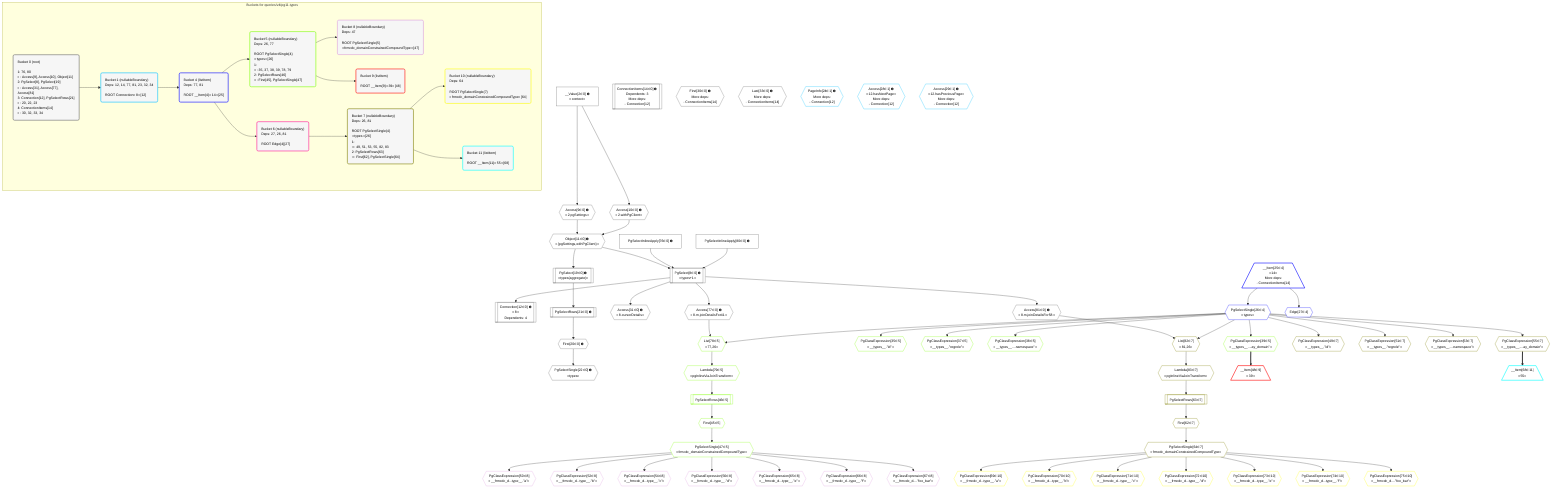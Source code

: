 %%{init: {'themeVariables': { 'fontSize': '12px'}}}%%
graph TD
    classDef path fill:#eee,stroke:#000,color:#000
    classDef plan fill:#fff,stroke-width:1px,color:#000
    classDef itemplan fill:#fff,stroke-width:2px,color:#000
    classDef unbatchedplan fill:#dff,stroke-width:1px,color:#000
    classDef sideeffectplan fill:#fcc,stroke-width:2px,color:#000
    classDef bucket fill:#f6f6f6,color:#000,stroke-width:2px,text-align:left

    subgraph "Buckets for queries/v4/pg11.types"
    Bucket0("Bucket 0 (root)<br /><br />1: 76, 80<br />ᐳ: Access[9], Access[10], Object[11]<br />2: PgSelect[8], PgSelect[19]<br />ᐳ: Access[31], Access[77], Access[81]<br />3: Connection[12], PgSelectRows[21]<br />ᐳ: 20, 22, 23<br />4: ConnectionItems[14]<br />ᐳ: 30, 32, 33, 34"):::bucket
    Bucket1("Bucket 1 (nullableBoundary)<br />Deps: 12, 14, 77, 81, 23, 32, 34<br /><br />ROOT Connectionᐸ8ᐳ[12]"):::bucket
    Bucket4("Bucket 4 (listItem)<br />Deps: 77, 81<br /><br />ROOT __Item{4}ᐸ14ᐳ[25]"):::bucket
    Bucket5("Bucket 5 (nullableBoundary)<br />Deps: 26, 77<br /><br />ROOT PgSelectSingle{4}ᐸtypesᐳ[26]<br />1: <br />ᐳ: 35, 37, 38, 39, 78, 79<br />2: PgSelectRows[46]<br />ᐳ: First[45], PgSelectSingle[47]"):::bucket
    Bucket6("Bucket 6 (nullableBoundary)<br />Deps: 27, 26, 81<br /><br />ROOT Edge{4}[27]"):::bucket
    Bucket7("Bucket 7 (nullableBoundary)<br />Deps: 26, 81<br /><br />ROOT PgSelectSingle{4}ᐸtypesᐳ[26]<br />1: <br />ᐳ: 49, 51, 53, 55, 82, 83<br />2: PgSelectRows[63]<br />ᐳ: First[62], PgSelectSingle[64]"):::bucket
    Bucket8("Bucket 8 (nullableBoundary)<br />Deps: 47<br /><br />ROOT PgSelectSingle{5}ᐸfrmcdc_domainConstrainedCompoundTypeᐳ[47]"):::bucket
    Bucket9("Bucket 9 (listItem)<br /><br />ROOT __Item{9}ᐸ39ᐳ[48]"):::bucket
    Bucket10("Bucket 10 (nullableBoundary)<br />Deps: 64<br /><br />ROOT PgSelectSingle{7}ᐸfrmcdc_domainConstrainedCompoundTypeᐳ[64]"):::bucket
    Bucket11("Bucket 11 (listItem)<br /><br />ROOT __Item{11}ᐸ55ᐳ[68]"):::bucket
    end
    Bucket0 --> Bucket1
    Bucket1 --> Bucket4
    Bucket4 --> Bucket5 & Bucket6
    Bucket5 --> Bucket8 & Bucket9
    Bucket6 --> Bucket7
    Bucket7 --> Bucket10 & Bucket11

    %% plan dependencies
    PgSelect8[["PgSelect[8∈0] ➊<br />ᐸtypes+1ᐳ"]]:::plan
    Object11{{"Object[11∈0] ➊<br />ᐸ{pgSettings,withPgClient}ᐳ"}}:::plan
    PgSelectInlineApply76["PgSelectInlineApply[76∈0] ➊"]:::plan
    PgSelectInlineApply80["PgSelectInlineApply[80∈0] ➊"]:::plan
    Object11 & PgSelectInlineApply76 & PgSelectInlineApply80 --> PgSelect8
    Access9{{"Access[9∈0] ➊<br />ᐸ2.pgSettingsᐳ"}}:::plan
    Access10{{"Access[10∈0] ➊<br />ᐸ2.withPgClientᐳ"}}:::plan
    Access9 & Access10 --> Object11
    __Value2["__Value[2∈0] ➊<br />ᐸcontextᐳ"]:::plan
    __Value2 --> Access9
    __Value2 --> Access10
    Connection12[["Connection[12∈0] ➊<br />ᐸ8ᐳ<br />Dependents: 4"]]:::plan
    PgSelect8 --> Connection12
    ConnectionItems14[["ConnectionItems[14∈0] ➊<br />Dependents: 3<br />More deps:<br />- Connection[12]"]]:::plan
    PgSelect19[["PgSelect[19∈0] ➊<br />ᐸtypes(aggregate)ᐳ"]]:::plan
    Object11 --> PgSelect19
    First20{{"First[20∈0] ➊"}}:::plan
    PgSelectRows21[["PgSelectRows[21∈0] ➊"]]:::plan
    PgSelectRows21 --> First20
    PgSelect19 --> PgSelectRows21
    PgSelectSingle22{{"PgSelectSingle[22∈0] ➊<br />ᐸtypesᐳ"}}:::plan
    First20 --> PgSelectSingle22
    First30{{"First[30∈0] ➊<br />More deps:<br />- ConnectionItems[14]"}}:::plan
    Access31{{"Access[31∈0] ➊<br />ᐸ8.cursorDetailsᐳ"}}:::plan
    PgSelect8 --> Access31
    Last33{{"Last[33∈0] ➊<br />More deps:<br />- ConnectionItems[14]"}}:::plan
    Access77{{"Access[77∈0] ➊<br />ᐸ8.m.joinDetailsFor41ᐳ"}}:::plan
    PgSelect8 --> Access77
    Access81{{"Access[81∈0] ➊<br />ᐸ8.m.joinDetailsFor58ᐳ"}}:::plan
    PgSelect8 --> Access81
    PageInfo24{{"PageInfo[24∈1] ➊<br />More deps:<br />- Connection[12]"}}:::plan
    Access28{{"Access[28∈1] ➊<br />ᐸ12.hasNextPageᐳ<br />More deps:<br />- Connection[12]"}}:::plan
    Access29{{"Access[29∈1] ➊<br />ᐸ12.hasPreviousPageᐳ<br />More deps:<br />- Connection[12]"}}:::plan
    __Item25[/"__Item[25∈4]<br />ᐸ14ᐳ<br />More deps:<br />- ConnectionItems[14]"\]:::itemplan
    PgSelectSingle26{{"PgSelectSingle[26∈4]<br />ᐸtypesᐳ"}}:::plan
    __Item25 --> PgSelectSingle26
    Edge27{{"Edge[27∈4]"}}:::plan
    __Item25 --> Edge27
    List78{{"List[78∈5]<br />ᐸ77,26ᐳ"}}:::plan
    Access77 & PgSelectSingle26 --> List78
    PgClassExpression35{{"PgClassExpression[35∈5]<br />ᐸ__types__.”id”ᐳ"}}:::plan
    PgSelectSingle26 --> PgClassExpression35
    PgClassExpression37{{"PgClassExpression[37∈5]<br />ᐸ__types__.”regrole”ᐳ"}}:::plan
    PgSelectSingle26 --> PgClassExpression37
    PgClassExpression38{{"PgClassExpression[38∈5]<br />ᐸ__types__....namespace”ᐳ"}}:::plan
    PgSelectSingle26 --> PgClassExpression38
    PgClassExpression39{{"PgClassExpression[39∈5]<br />ᐸ__types__....ay_domain”ᐳ"}}:::plan
    PgSelectSingle26 --> PgClassExpression39
    First45{{"First[45∈5]"}}:::plan
    PgSelectRows46[["PgSelectRows[46∈5]"]]:::plan
    PgSelectRows46 --> First45
    Lambda79{{"Lambda[79∈5]<br />ᐸpgInlineViaJoinTransformᐳ"}}:::plan
    Lambda79 --> PgSelectRows46
    PgSelectSingle47{{"PgSelectSingle[47∈5]<br />ᐸfrmcdc_domainConstrainedCompoundTypeᐳ"}}:::plan
    First45 --> PgSelectSingle47
    List78 --> Lambda79
    List82{{"List[82∈7]<br />ᐸ81,26ᐳ"}}:::plan
    Access81 & PgSelectSingle26 --> List82
    PgClassExpression49{{"PgClassExpression[49∈7]<br />ᐸ__types__.”id”ᐳ"}}:::plan
    PgSelectSingle26 --> PgClassExpression49
    PgClassExpression51{{"PgClassExpression[51∈7]<br />ᐸ__types__.”regrole”ᐳ"}}:::plan
    PgSelectSingle26 --> PgClassExpression51
    PgClassExpression53{{"PgClassExpression[53∈7]<br />ᐸ__types__....namespace”ᐳ"}}:::plan
    PgSelectSingle26 --> PgClassExpression53
    PgClassExpression55{{"PgClassExpression[55∈7]<br />ᐸ__types__....ay_domain”ᐳ"}}:::plan
    PgSelectSingle26 --> PgClassExpression55
    First62{{"First[62∈7]"}}:::plan
    PgSelectRows63[["PgSelectRows[63∈7]"]]:::plan
    PgSelectRows63 --> First62
    Lambda83{{"Lambda[83∈7]<br />ᐸpgInlineViaJoinTransformᐳ"}}:::plan
    Lambda83 --> PgSelectRows63
    PgSelectSingle64{{"PgSelectSingle[64∈7]<br />ᐸfrmcdc_domainConstrainedCompoundTypeᐳ"}}:::plan
    First62 --> PgSelectSingle64
    List82 --> Lambda83
    PgClassExpression50{{"PgClassExpression[50∈8]<br />ᐸ__frmcdc_d...type__.”a”ᐳ"}}:::plan
    PgSelectSingle47 --> PgClassExpression50
    PgClassExpression52{{"PgClassExpression[52∈8]<br />ᐸ__frmcdc_d...type__.”b”ᐳ"}}:::plan
    PgSelectSingle47 --> PgClassExpression52
    PgClassExpression54{{"PgClassExpression[54∈8]<br />ᐸ__frmcdc_d...type__.”c”ᐳ"}}:::plan
    PgSelectSingle47 --> PgClassExpression54
    PgClassExpression56{{"PgClassExpression[56∈8]<br />ᐸ__frmcdc_d...type__.”d”ᐳ"}}:::plan
    PgSelectSingle47 --> PgClassExpression56
    PgClassExpression65{{"PgClassExpression[65∈8]<br />ᐸ__frmcdc_d...type__.”e”ᐳ"}}:::plan
    PgSelectSingle47 --> PgClassExpression65
    PgClassExpression66{{"PgClassExpression[66∈8]<br />ᐸ__frmcdc_d...type__.”f”ᐳ"}}:::plan
    PgSelectSingle47 --> PgClassExpression66
    PgClassExpression67{{"PgClassExpression[67∈8]<br />ᐸ__frmcdc_d....”foo_bar”ᐳ"}}:::plan
    PgSelectSingle47 --> PgClassExpression67
    __Item48[/"__Item[48∈9]<br />ᐸ39ᐳ"\]:::itemplan
    PgClassExpression39 ==> __Item48
    PgClassExpression69{{"PgClassExpression[69∈10]<br />ᐸ__frmcdc_d...type__.”a”ᐳ"}}:::plan
    PgSelectSingle64 --> PgClassExpression69
    PgClassExpression70{{"PgClassExpression[70∈10]<br />ᐸ__frmcdc_d...type__.”b”ᐳ"}}:::plan
    PgSelectSingle64 --> PgClassExpression70
    PgClassExpression71{{"PgClassExpression[71∈10]<br />ᐸ__frmcdc_d...type__.”c”ᐳ"}}:::plan
    PgSelectSingle64 --> PgClassExpression71
    PgClassExpression72{{"PgClassExpression[72∈10]<br />ᐸ__frmcdc_d...type__.”d”ᐳ"}}:::plan
    PgSelectSingle64 --> PgClassExpression72
    PgClassExpression73{{"PgClassExpression[73∈10]<br />ᐸ__frmcdc_d...type__.”e”ᐳ"}}:::plan
    PgSelectSingle64 --> PgClassExpression73
    PgClassExpression74{{"PgClassExpression[74∈10]<br />ᐸ__frmcdc_d...type__.”f”ᐳ"}}:::plan
    PgSelectSingle64 --> PgClassExpression74
    PgClassExpression75{{"PgClassExpression[75∈10]<br />ᐸ__frmcdc_d....”foo_bar”ᐳ"}}:::plan
    PgSelectSingle64 --> PgClassExpression75
    __Item68[/"__Item[68∈11]<br />ᐸ55ᐳ"\]:::itemplan
    PgClassExpression55 ==> __Item68

    %% define steps
    classDef bucket0 stroke:#696969
    class Bucket0,__Value2,PgSelect8,Access9,Access10,Object11,Connection12,ConnectionItems14,PgSelect19,First20,PgSelectRows21,PgSelectSingle22,First30,Access31,Last33,PgSelectInlineApply76,Access77,PgSelectInlineApply80,Access81 bucket0
    classDef bucket1 stroke:#00bfff
    class Bucket1,PageInfo24,Access28,Access29 bucket1
    classDef bucket4 stroke:#0000ff
    class Bucket4,__Item25,PgSelectSingle26,Edge27 bucket4
    classDef bucket5 stroke:#7fff00
    class Bucket5,PgClassExpression35,PgClassExpression37,PgClassExpression38,PgClassExpression39,First45,PgSelectRows46,PgSelectSingle47,List78,Lambda79 bucket5
    classDef bucket6 stroke:#ff1493
    class Bucket6 bucket6
    classDef bucket7 stroke:#808000
    class Bucket7,PgClassExpression49,PgClassExpression51,PgClassExpression53,PgClassExpression55,First62,PgSelectRows63,PgSelectSingle64,List82,Lambda83 bucket7
    classDef bucket8 stroke:#dda0dd
    class Bucket8,PgClassExpression50,PgClassExpression52,PgClassExpression54,PgClassExpression56,PgClassExpression65,PgClassExpression66,PgClassExpression67 bucket8
    classDef bucket9 stroke:#ff0000
    class Bucket9,__Item48 bucket9
    classDef bucket10 stroke:#ffff00
    class Bucket10,PgClassExpression69,PgClassExpression70,PgClassExpression71,PgClassExpression72,PgClassExpression73,PgClassExpression74,PgClassExpression75 bucket10
    classDef bucket11 stroke:#00ffff
    class Bucket11,__Item68 bucket11